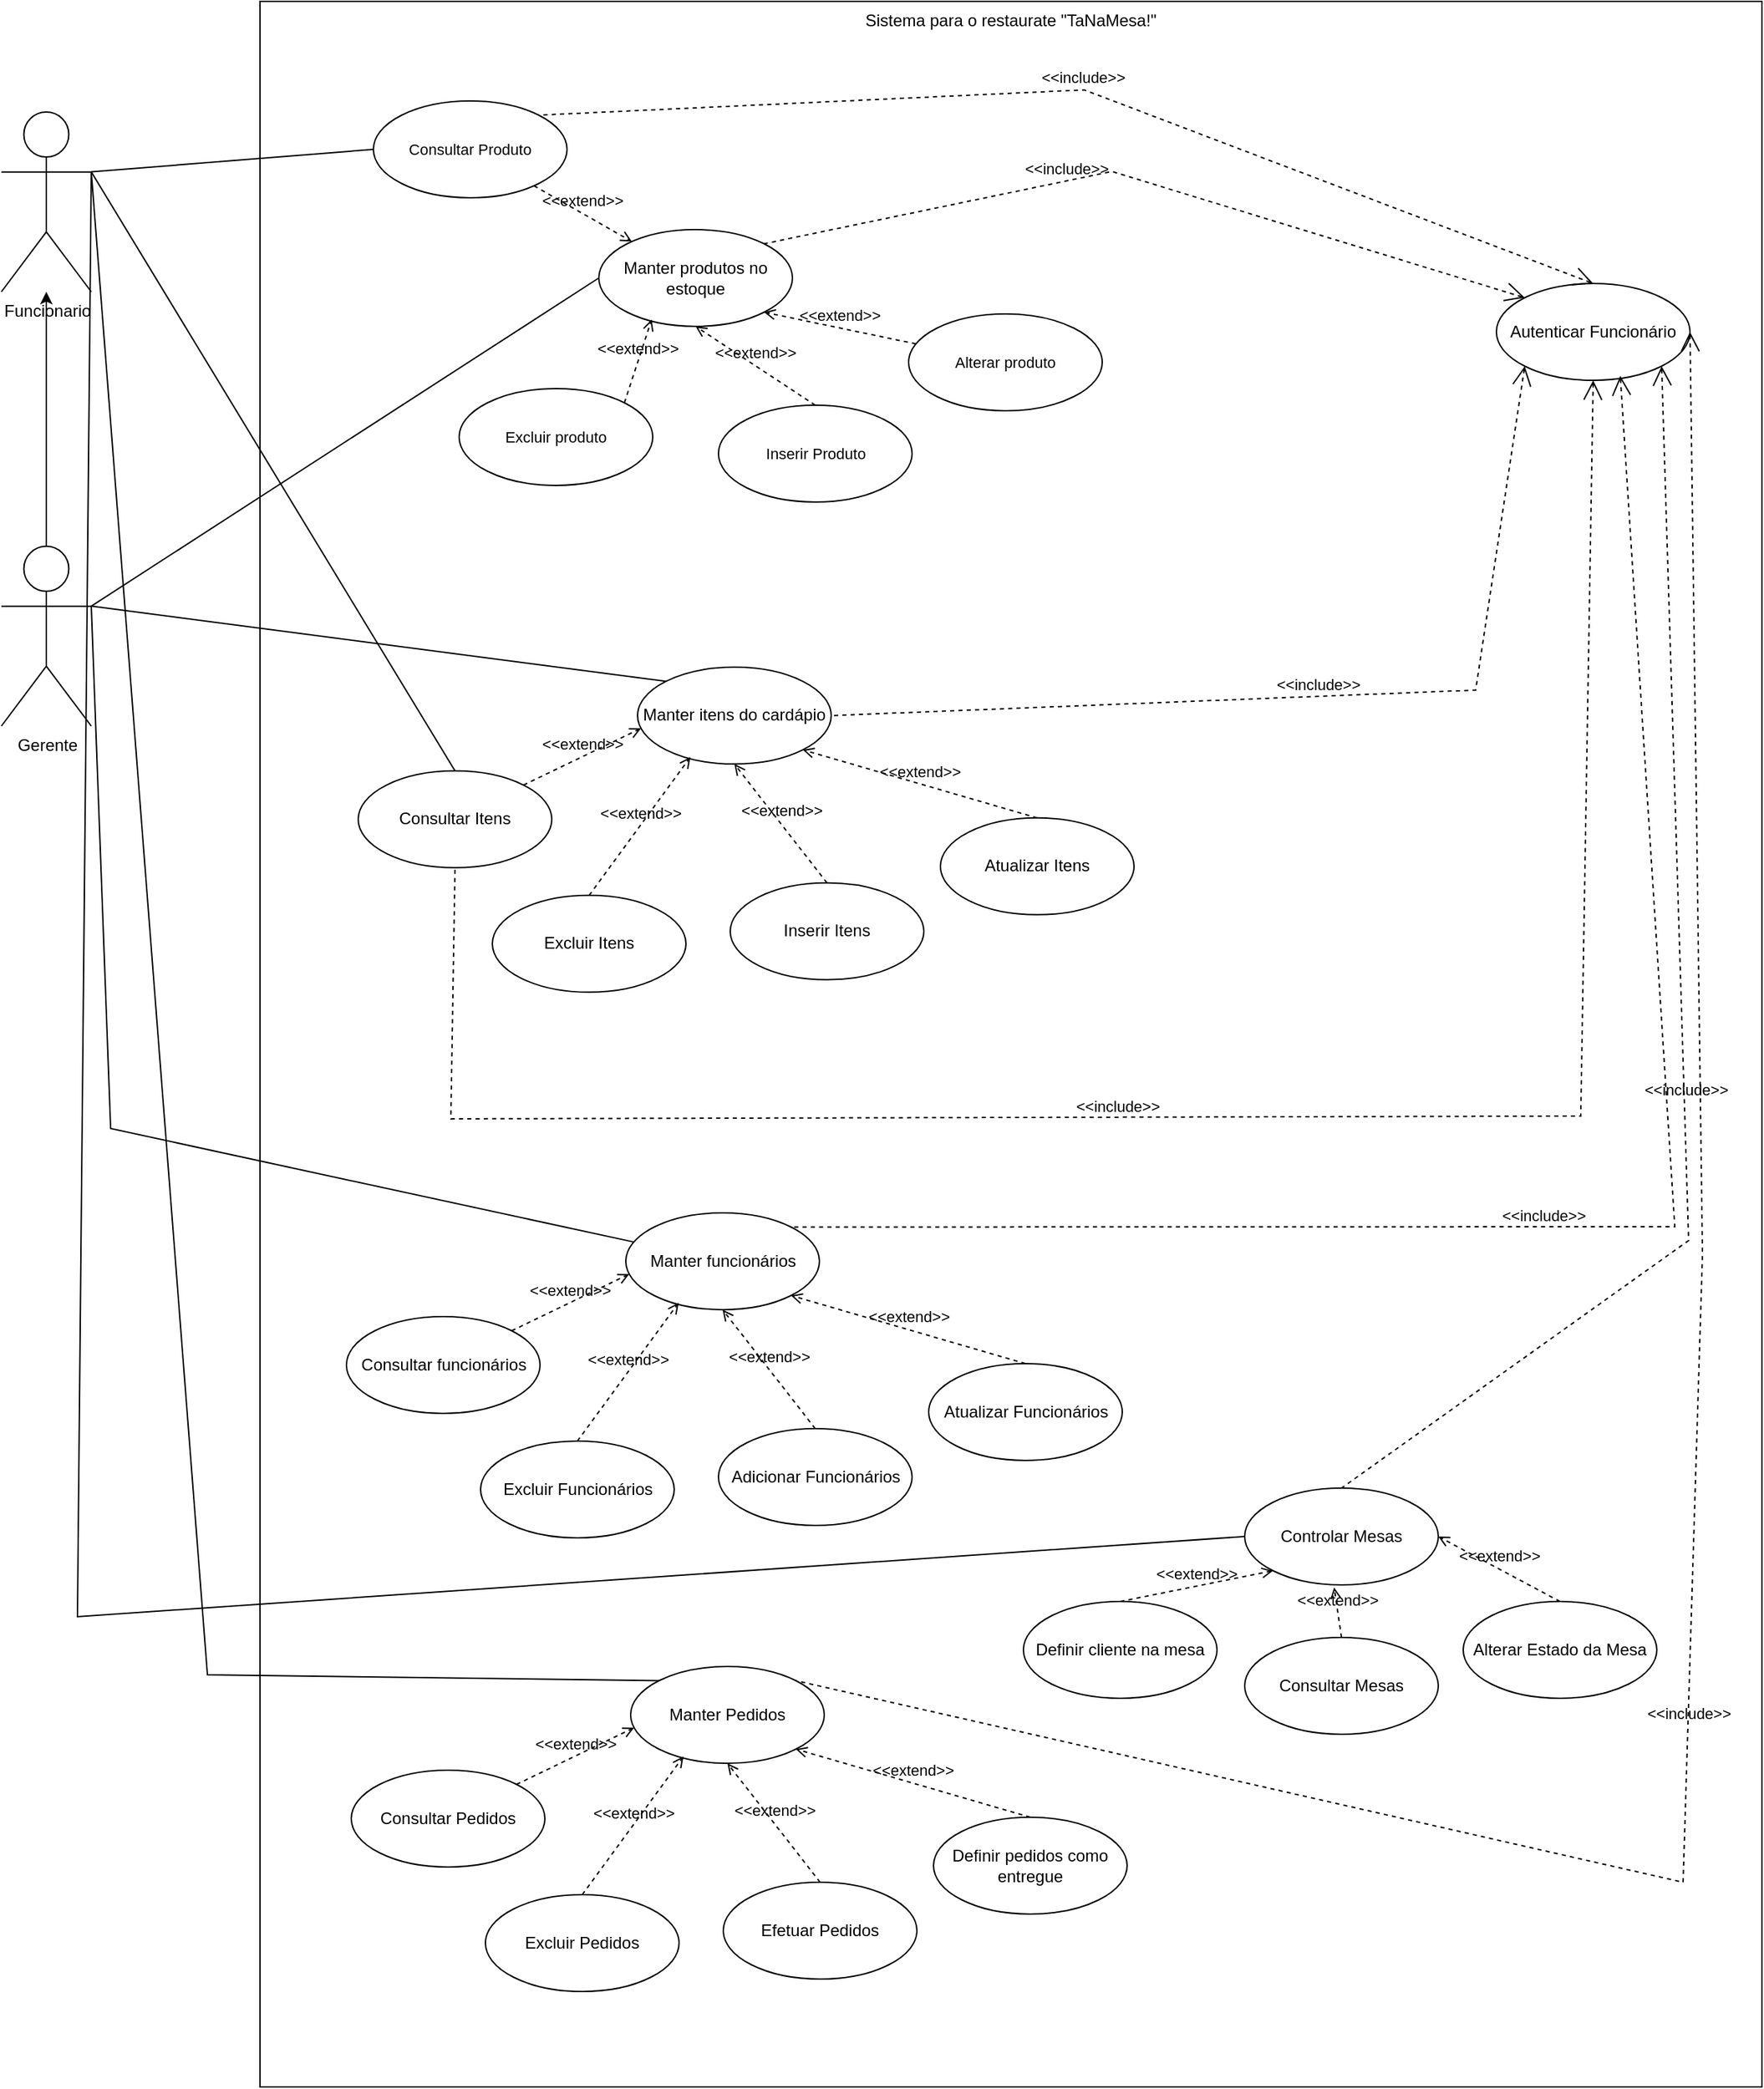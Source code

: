 <mxfile version="24.2.5" type="device">
  <diagram name="Página-1" id="H6BJwjcf6zwiNRTjbF3L">
    <mxGraphModel dx="1062" dy="596" grid="0" gridSize="10" guides="1" tooltips="1" connect="1" arrows="1" fold="1" page="1" pageScale="1" pageWidth="827" pageHeight="1169" math="0" shadow="0">
      <root>
        <mxCell id="0" />
        <mxCell id="1" parent="0" />
        <mxCell id="xs9mQeNMn8hQPSRAC9VY-25" value="&lt;div&gt;&lt;div&gt;Funcionario&lt;/div&gt;&lt;div&gt;&lt;br&gt;&lt;/div&gt;&lt;/div&gt;" style="shape=umlActor;verticalLabelPosition=bottom;verticalAlign=top;html=1;" parent="1" vertex="1">
          <mxGeometry x="13" y="154" width="65" height="130" as="geometry" />
        </mxCell>
        <mxCell id="xs9mQeNMn8hQPSRAC9VY-27" value="Sistema para o restaurate &quot;TaNaMesa!&quot;" style="html=1;whiteSpace=wrap;verticalAlign=top;" parent="1" vertex="1">
          <mxGeometry x="200" y="74" width="1086" height="1508" as="geometry" />
        </mxCell>
        <mxCell id="xs9mQeNMn8hQPSRAC9VY-28" value="&lt;div&gt;&lt;div&gt;Gerente&lt;/div&gt;&lt;/div&gt;&lt;div&gt;&lt;br&gt;&lt;/div&gt;" style="shape=umlActor;verticalLabelPosition=bottom;verticalAlign=top;html=1;" parent="1" vertex="1">
          <mxGeometry x="13" y="468" width="65" height="130" as="geometry" />
        </mxCell>
        <mxCell id="xs9mQeNMn8hQPSRAC9VY-35" value="Manter produtos no estoque" style="ellipse;whiteSpace=wrap;html=1;" parent="1" vertex="1">
          <mxGeometry x="445" y="239" width="140" height="70" as="geometry" />
        </mxCell>
        <mxCell id="xs9mQeNMn8hQPSRAC9VY-39" value="Consultar Produto" style="ellipse;whiteSpace=wrap;html=1;fontSize=11;strokeWidth=1;shadow=0;" parent="1" vertex="1">
          <mxGeometry x="282" y="146" width="140" height="70" as="geometry" />
        </mxCell>
        <mxCell id="xs9mQeNMn8hQPSRAC9VY-40" value="Alterar produto" style="ellipse;whiteSpace=wrap;html=1;fontSize=11;strokeWidth=1;shadow=0;" parent="1" vertex="1">
          <mxGeometry x="669" y="300" width="140" height="70" as="geometry" />
        </mxCell>
        <mxCell id="xs9mQeNMn8hQPSRAC9VY-41" value="Inserir Produto" style="ellipse;whiteSpace=wrap;html=1;fontSize=11;strokeWidth=1;shadow=0;" parent="1" vertex="1">
          <mxGeometry x="531.5" y="366" width="140" height="70" as="geometry" />
        </mxCell>
        <mxCell id="xs9mQeNMn8hQPSRAC9VY-42" value="Excluir produto" style="ellipse;whiteSpace=wrap;html=1;fontSize=11;strokeWidth=1;shadow=0;" parent="1" vertex="1">
          <mxGeometry x="344" y="354" width="140" height="70" as="geometry" />
        </mxCell>
        <mxCell id="xs9mQeNMn8hQPSRAC9VY-51" value="" style="endArrow=none;html=1;rounded=0;entryX=1;entryY=0.333;entryDx=0;entryDy=0;entryPerimeter=0;exitX=0;exitY=0.5;exitDx=0;exitDy=0;" parent="1" source="xs9mQeNMn8hQPSRAC9VY-39" target="xs9mQeNMn8hQPSRAC9VY-25" edge="1">
          <mxGeometry width="50" height="50" relative="1" as="geometry">
            <mxPoint x="357" y="278" as="sourcePoint" />
            <mxPoint x="407" y="228" as="targetPoint" />
          </mxGeometry>
        </mxCell>
        <mxCell id="xs9mQeNMn8hQPSRAC9VY-52" value="&amp;lt;&amp;lt;extend&amp;gt;&amp;gt;" style="html=1;verticalAlign=bottom;labelBackgroundColor=none;endArrow=open;endFill=0;dashed=1;rounded=0;" parent="1" source="xs9mQeNMn8hQPSRAC9VY-39" target="xs9mQeNMn8hQPSRAC9VY-35" edge="1">
          <mxGeometry width="160" relative="1" as="geometry">
            <mxPoint x="260.5" y="217.5" as="sourcePoint" />
            <mxPoint x="420.5" y="217.5" as="targetPoint" />
          </mxGeometry>
        </mxCell>
        <mxCell id="xs9mQeNMn8hQPSRAC9VY-53" value="&amp;lt;&amp;lt;extend&amp;gt;&amp;gt;" style="html=1;verticalAlign=bottom;labelBackgroundColor=none;endArrow=open;endFill=0;dashed=1;rounded=0;exitX=1;exitY=0;exitDx=0;exitDy=0;entryX=0.273;entryY=0.928;entryDx=0;entryDy=0;entryPerimeter=0;" parent="1" source="xs9mQeNMn8hQPSRAC9VY-42" target="xs9mQeNMn8hQPSRAC9VY-35" edge="1">
          <mxGeometry width="160" relative="1" as="geometry">
            <mxPoint x="379.5" y="390.5" as="sourcePoint" />
            <mxPoint x="506.5" y="314.5" as="targetPoint" />
          </mxGeometry>
        </mxCell>
        <mxCell id="xs9mQeNMn8hQPSRAC9VY-54" value="&amp;lt;&amp;lt;extend&amp;gt;&amp;gt;" style="html=1;verticalAlign=bottom;labelBackgroundColor=none;endArrow=open;endFill=0;dashed=1;rounded=0;exitX=0.5;exitY=0;exitDx=0;exitDy=0;entryX=0.5;entryY=1;entryDx=0;entryDy=0;" parent="1" source="xs9mQeNMn8hQPSRAC9VY-41" target="xs9mQeNMn8hQPSRAC9VY-35" edge="1">
          <mxGeometry width="160" relative="1" as="geometry">
            <mxPoint x="389.5" y="400.5" as="sourcePoint" />
            <mxPoint x="516.5" y="324.5" as="targetPoint" />
          </mxGeometry>
        </mxCell>
        <mxCell id="xs9mQeNMn8hQPSRAC9VY-55" value="&amp;lt;&amp;lt;extend&amp;gt;&amp;gt;" style="html=1;verticalAlign=bottom;labelBackgroundColor=none;endArrow=open;endFill=0;dashed=1;rounded=0;entryX=1;entryY=1;entryDx=0;entryDy=0;" parent="1" source="xs9mQeNMn8hQPSRAC9VY-40" target="xs9mQeNMn8hQPSRAC9VY-35" edge="1">
          <mxGeometry width="160" relative="1" as="geometry">
            <mxPoint x="399.5" y="410.5" as="sourcePoint" />
            <mxPoint x="526.5" y="334.5" as="targetPoint" />
          </mxGeometry>
        </mxCell>
        <mxCell id="xs9mQeNMn8hQPSRAC9VY-57" value="Manter itens do cardápio" style="ellipse;whiteSpace=wrap;html=1;" parent="1" vertex="1">
          <mxGeometry x="473" y="555.42" width="140" height="70" as="geometry" />
        </mxCell>
        <mxCell id="xs9mQeNMn8hQPSRAC9VY-58" value="Consultar Itens" style="ellipse;whiteSpace=wrap;html=1;" parent="1" vertex="1">
          <mxGeometry x="271" y="630.42" width="140" height="70" as="geometry" />
        </mxCell>
        <mxCell id="xs9mQeNMn8hQPSRAC9VY-60" value="Inserir Itens" style="ellipse;whiteSpace=wrap;html=1;" parent="1" vertex="1">
          <mxGeometry x="540" y="711.42" width="140" height="70" as="geometry" />
        </mxCell>
        <mxCell id="xs9mQeNMn8hQPSRAC9VY-61" value="Excluir Itens" style="ellipse;whiteSpace=wrap;html=1;" parent="1" vertex="1">
          <mxGeometry x="368" y="720.42" width="140" height="70" as="geometry" />
        </mxCell>
        <mxCell id="xs9mQeNMn8hQPSRAC9VY-62" value="&amp;lt;&amp;lt;extend&amp;gt;&amp;gt;" style="html=1;verticalAlign=bottom;labelBackgroundColor=none;endArrow=open;endFill=0;dashed=1;rounded=0;exitX=1;exitY=0;exitDx=0;exitDy=0;entryX=0.018;entryY=0.632;entryDx=0;entryDy=0;entryPerimeter=0;" parent="1" source="xs9mQeNMn8hQPSRAC9VY-58" target="xs9mQeNMn8hQPSRAC9VY-57" edge="1">
          <mxGeometry width="160" relative="1" as="geometry">
            <mxPoint x="279" y="637.42" as="sourcePoint" />
            <mxPoint x="439" y="637.42" as="targetPoint" />
          </mxGeometry>
        </mxCell>
        <mxCell id="xs9mQeNMn8hQPSRAC9VY-63" value="&amp;lt;&amp;lt;extend&amp;gt;&amp;gt;" style="html=1;verticalAlign=bottom;labelBackgroundColor=none;endArrow=open;endFill=0;dashed=1;rounded=0;exitX=0.5;exitY=0;exitDx=0;exitDy=0;entryX=0.273;entryY=0.928;entryDx=0;entryDy=0;entryPerimeter=0;" parent="1" source="xs9mQeNMn8hQPSRAC9VY-61" target="xs9mQeNMn8hQPSRAC9VY-57" edge="1">
          <mxGeometry width="160" relative="1" as="geometry">
            <mxPoint x="398" y="810.42" as="sourcePoint" />
            <mxPoint x="525" y="734.42" as="targetPoint" />
          </mxGeometry>
        </mxCell>
        <mxCell id="xs9mQeNMn8hQPSRAC9VY-64" value="&amp;lt;&amp;lt;extend&amp;gt;&amp;gt;" style="html=1;verticalAlign=bottom;labelBackgroundColor=none;endArrow=open;endFill=0;dashed=1;rounded=0;exitX=0.5;exitY=0;exitDx=0;exitDy=0;entryX=0.5;entryY=1;entryDx=0;entryDy=0;" parent="1" source="xs9mQeNMn8hQPSRAC9VY-60" target="xs9mQeNMn8hQPSRAC9VY-57" edge="1">
          <mxGeometry width="160" relative="1" as="geometry">
            <mxPoint x="408" y="820.42" as="sourcePoint" />
            <mxPoint x="535" y="744.42" as="targetPoint" />
          </mxGeometry>
        </mxCell>
        <mxCell id="xs9mQeNMn8hQPSRAC9VY-65" value="&amp;lt;&amp;lt;extend&amp;gt;&amp;gt;" style="html=1;verticalAlign=bottom;labelBackgroundColor=none;endArrow=open;endFill=0;dashed=1;rounded=0;exitX=0.5;exitY=0;exitDx=0;exitDy=0;entryX=1;entryY=1;entryDx=0;entryDy=0;" parent="1" source="Sfgy63-h9qDlkdUVV0fI-1" target="xs9mQeNMn8hQPSRAC9VY-57" edge="1">
          <mxGeometry width="160" relative="1" as="geometry">
            <mxPoint x="736" y="654.42" as="sourcePoint" />
            <mxPoint x="545" y="754.42" as="targetPoint" />
          </mxGeometry>
        </mxCell>
        <mxCell id="xs9mQeNMn8hQPSRAC9VY-66" value="" style="endArrow=none;html=1;rounded=0;entryX=1;entryY=0.333;entryDx=0;entryDy=0;entryPerimeter=0;exitX=0.5;exitY=0;exitDx=0;exitDy=0;" parent="1" source="xs9mQeNMn8hQPSRAC9VY-58" target="xs9mQeNMn8hQPSRAC9VY-25" edge="1">
          <mxGeometry width="50" height="50" relative="1" as="geometry">
            <mxPoint x="285" y="363" as="sourcePoint" />
            <mxPoint x="88" y="207" as="targetPoint" />
          </mxGeometry>
        </mxCell>
        <mxCell id="xs9mQeNMn8hQPSRAC9VY-67" value="Autenticar Funcionário" style="ellipse;whiteSpace=wrap;html=1;" parent="1" vertex="1">
          <mxGeometry x="1094" y="278" width="140" height="70" as="geometry" />
        </mxCell>
        <mxCell id="xs9mQeNMn8hQPSRAC9VY-73" value="&amp;lt;&amp;lt;include&amp;gt;&amp;gt;" style="edgeStyle=none;html=1;startArrow=open;endArrow=none;startSize=12;verticalAlign=bottom;dashed=1;labelBackgroundColor=none;rounded=0;entryX=0.5;entryY=1;entryDx=0;entryDy=0;exitX=0.5;exitY=1;exitDx=0;exitDy=0;" parent="1" source="xs9mQeNMn8hQPSRAC9VY-67" target="xs9mQeNMn8hQPSRAC9VY-58" edge="1">
          <mxGeometry x="0.133" y="1" width="160" relative="1" as="geometry">
            <mxPoint x="448" y="309" as="sourcePoint" />
            <mxPoint x="608" y="309" as="targetPoint" />
            <Array as="points">
              <mxPoint x="1155" y="880" />
              <mxPoint x="338" y="882" />
            </Array>
            <mxPoint as="offset" />
          </mxGeometry>
        </mxCell>
        <mxCell id="Sfgy63-h9qDlkdUVV0fI-1" value="Atualizar&lt;span style=&quot;background-color: initial;&quot;&gt;&amp;nbsp;Itens&lt;/span&gt;" style="ellipse;whiteSpace=wrap;html=1;" parent="1" vertex="1">
          <mxGeometry x="692" y="664.42" width="140" height="70" as="geometry" />
        </mxCell>
        <mxCell id="Sfgy63-h9qDlkdUVV0fI-4" value="&amp;lt;&amp;lt;include&amp;gt;&amp;gt;" style="edgeStyle=none;html=1;startArrow=open;endArrow=none;startSize=12;verticalAlign=bottom;dashed=1;labelBackgroundColor=none;rounded=0;entryX=1;entryY=0;entryDx=0;entryDy=0;exitX=0.5;exitY=0;exitDx=0;exitDy=0;" parent="1" source="xs9mQeNMn8hQPSRAC9VY-67" target="xs9mQeNMn8hQPSRAC9VY-39" edge="1">
          <mxGeometry width="160" relative="1" as="geometry">
            <mxPoint x="480" y="158" as="sourcePoint" />
            <mxPoint x="351" y="640" as="targetPoint" />
            <Array as="points">
              <mxPoint x="796" y="138" />
            </Array>
          </mxGeometry>
        </mxCell>
        <mxCell id="Sfgy63-h9qDlkdUVV0fI-5" value="&amp;lt;&amp;lt;include&amp;gt;&amp;gt;" style="edgeStyle=none;html=1;startArrow=open;endArrow=none;startSize=12;verticalAlign=bottom;dashed=1;labelBackgroundColor=none;rounded=0;entryX=1;entryY=0;entryDx=0;entryDy=0;exitX=0;exitY=0;exitDx=0;exitDy=0;" parent="1" source="xs9mQeNMn8hQPSRAC9VY-67" target="xs9mQeNMn8hQPSRAC9VY-35" edge="1">
          <mxGeometry x="0.217" width="160" relative="1" as="geometry">
            <mxPoint x="529" y="168" as="sourcePoint" />
            <mxPoint x="369" y="269" as="targetPoint" />
            <Array as="points">
              <mxPoint x="816" y="197" />
            </Array>
            <mxPoint as="offset" />
          </mxGeometry>
        </mxCell>
        <mxCell id="Sfgy63-h9qDlkdUVV0fI-6" value="&amp;lt;&amp;lt;include&amp;gt;&amp;gt;" style="edgeStyle=none;html=1;startArrow=open;endArrow=none;startSize=12;verticalAlign=bottom;dashed=1;labelBackgroundColor=none;rounded=0;entryX=1;entryY=0.5;entryDx=0;entryDy=0;exitX=0;exitY=1;exitDx=0;exitDy=0;" parent="1" source="xs9mQeNMn8hQPSRAC9VY-67" target="xs9mQeNMn8hQPSRAC9VY-57" edge="1">
          <mxGeometry width="160" relative="1" as="geometry">
            <mxPoint x="488" y="140" as="sourcePoint" />
            <mxPoint x="351" y="640" as="targetPoint" />
            <Array as="points">
              <mxPoint x="1079" y="572" />
            </Array>
          </mxGeometry>
        </mxCell>
        <mxCell id="Sfgy63-h9qDlkdUVV0fI-7" style="edgeStyle=orthogonalEdgeStyle;rounded=0;orthogonalLoop=1;jettySize=auto;html=1;" parent="1" source="xs9mQeNMn8hQPSRAC9VY-28" target="xs9mQeNMn8hQPSRAC9VY-25" edge="1">
          <mxGeometry relative="1" as="geometry" />
        </mxCell>
        <mxCell id="Sfgy63-h9qDlkdUVV0fI-9" value="" style="endArrow=none;html=1;rounded=0;entryX=1;entryY=0.333;entryDx=0;entryDy=0;entryPerimeter=0;exitX=0;exitY=0;exitDx=0;exitDy=0;" parent="1" source="xs9mQeNMn8hQPSRAC9VY-57" target="xs9mQeNMn8hQPSRAC9VY-28" edge="1">
          <mxGeometry width="50" height="50" relative="1" as="geometry">
            <mxPoint x="351" y="640" as="sourcePoint" />
            <mxPoint x="88" y="207" as="targetPoint" />
          </mxGeometry>
        </mxCell>
        <mxCell id="Sfgy63-h9qDlkdUVV0fI-10" value="" style="endArrow=none;html=1;rounded=0;entryX=1;entryY=0.333;entryDx=0;entryDy=0;entryPerimeter=0;exitX=0;exitY=0.5;exitDx=0;exitDy=0;" parent="1" source="xs9mQeNMn8hQPSRAC9VY-35" target="xs9mQeNMn8hQPSRAC9VY-28" edge="1">
          <mxGeometry width="50" height="50" relative="1" as="geometry">
            <mxPoint x="504" y="576" as="sourcePoint" />
            <mxPoint x="88" y="521" as="targetPoint" />
          </mxGeometry>
        </mxCell>
        <mxCell id="Sfgy63-h9qDlkdUVV0fI-11" value="Manter funcionários" style="ellipse;whiteSpace=wrap;html=1;" parent="1" vertex="1">
          <mxGeometry x="464.5" y="950" width="140" height="70" as="geometry" />
        </mxCell>
        <mxCell id="Sfgy63-h9qDlkdUVV0fI-12" value="Consultar funcionários" style="ellipse;whiteSpace=wrap;html=1;" parent="1" vertex="1">
          <mxGeometry x="262.5" y="1025" width="140" height="70" as="geometry" />
        </mxCell>
        <mxCell id="Sfgy63-h9qDlkdUVV0fI-13" value="Adicionar Funcionários" style="ellipse;whiteSpace=wrap;html=1;" parent="1" vertex="1">
          <mxGeometry x="531.5" y="1106" width="140" height="70" as="geometry" />
        </mxCell>
        <mxCell id="Sfgy63-h9qDlkdUVV0fI-14" value="Excluir Funcionários" style="ellipse;whiteSpace=wrap;html=1;" parent="1" vertex="1">
          <mxGeometry x="359.5" y="1115" width="140" height="70" as="geometry" />
        </mxCell>
        <mxCell id="Sfgy63-h9qDlkdUVV0fI-15" value="&amp;lt;&amp;lt;extend&amp;gt;&amp;gt;" style="html=1;verticalAlign=bottom;labelBackgroundColor=none;endArrow=open;endFill=0;dashed=1;rounded=0;exitX=1;exitY=0;exitDx=0;exitDy=0;entryX=0.018;entryY=0.632;entryDx=0;entryDy=0;entryPerimeter=0;" parent="1" source="Sfgy63-h9qDlkdUVV0fI-12" target="Sfgy63-h9qDlkdUVV0fI-11" edge="1">
          <mxGeometry width="160" relative="1" as="geometry">
            <mxPoint x="270.5" y="1032" as="sourcePoint" />
            <mxPoint x="430.5" y="1032" as="targetPoint" />
          </mxGeometry>
        </mxCell>
        <mxCell id="Sfgy63-h9qDlkdUVV0fI-16" value="&amp;lt;&amp;lt;extend&amp;gt;&amp;gt;" style="html=1;verticalAlign=bottom;labelBackgroundColor=none;endArrow=open;endFill=0;dashed=1;rounded=0;exitX=0.5;exitY=0;exitDx=0;exitDy=0;entryX=0.273;entryY=0.928;entryDx=0;entryDy=0;entryPerimeter=0;" parent="1" source="Sfgy63-h9qDlkdUVV0fI-14" target="Sfgy63-h9qDlkdUVV0fI-11" edge="1">
          <mxGeometry width="160" relative="1" as="geometry">
            <mxPoint x="389.5" y="1205" as="sourcePoint" />
            <mxPoint x="516.5" y="1129" as="targetPoint" />
          </mxGeometry>
        </mxCell>
        <mxCell id="Sfgy63-h9qDlkdUVV0fI-17" value="&amp;lt;&amp;lt;extend&amp;gt;&amp;gt;" style="html=1;verticalAlign=bottom;labelBackgroundColor=none;endArrow=open;endFill=0;dashed=1;rounded=0;exitX=0.5;exitY=0;exitDx=0;exitDy=0;entryX=0.5;entryY=1;entryDx=0;entryDy=0;" parent="1" source="Sfgy63-h9qDlkdUVV0fI-13" target="Sfgy63-h9qDlkdUVV0fI-11" edge="1">
          <mxGeometry width="160" relative="1" as="geometry">
            <mxPoint x="399.5" y="1215" as="sourcePoint" />
            <mxPoint x="526.5" y="1139" as="targetPoint" />
          </mxGeometry>
        </mxCell>
        <mxCell id="Sfgy63-h9qDlkdUVV0fI-18" value="&amp;lt;&amp;lt;extend&amp;gt;&amp;gt;" style="html=1;verticalAlign=bottom;labelBackgroundColor=none;endArrow=open;endFill=0;dashed=1;rounded=0;exitX=0.5;exitY=0;exitDx=0;exitDy=0;entryX=1;entryY=1;entryDx=0;entryDy=0;" parent="1" source="Sfgy63-h9qDlkdUVV0fI-19" target="Sfgy63-h9qDlkdUVV0fI-11" edge="1">
          <mxGeometry width="160" relative="1" as="geometry">
            <mxPoint x="727.5" y="1049" as="sourcePoint" />
            <mxPoint x="536.5" y="1149" as="targetPoint" />
          </mxGeometry>
        </mxCell>
        <mxCell id="Sfgy63-h9qDlkdUVV0fI-19" value="Atualizar Funcionários" style="ellipse;whiteSpace=wrap;html=1;" parent="1" vertex="1">
          <mxGeometry x="683.5" y="1059" width="140" height="70" as="geometry" />
        </mxCell>
        <mxCell id="Sfgy63-h9qDlkdUVV0fI-20" value="" style="endArrow=none;html=1;rounded=0;entryX=1;entryY=0.333;entryDx=0;entryDy=0;entryPerimeter=0;" parent="1" source="Sfgy63-h9qDlkdUVV0fI-11" target="xs9mQeNMn8hQPSRAC9VY-28" edge="1">
          <mxGeometry width="50" height="50" relative="1" as="geometry">
            <mxPoint x="504" y="576" as="sourcePoint" />
            <mxPoint x="101" y="566" as="targetPoint" />
            <Array as="points">
              <mxPoint x="92" y="889" />
            </Array>
          </mxGeometry>
        </mxCell>
        <mxCell id="Sfgy63-h9qDlkdUVV0fI-21" value="&amp;lt;&amp;lt;include&amp;gt;&amp;gt;" style="edgeStyle=none;html=1;startArrow=open;endArrow=none;startSize=12;verticalAlign=bottom;dashed=1;labelBackgroundColor=none;rounded=0;entryX=1;entryY=0;entryDx=0;entryDy=0;exitX=0.64;exitY=0.954;exitDx=0;exitDy=0;exitPerimeter=0;" parent="1" source="xs9mQeNMn8hQPSRAC9VY-67" target="Sfgy63-h9qDlkdUVV0fI-11" edge="1">
          <mxGeometry x="0.133" y="1" width="160" relative="1" as="geometry">
            <mxPoint x="1174" y="358" as="sourcePoint" />
            <mxPoint x="351" y="710" as="targetPoint" />
            <Array as="points">
              <mxPoint x="1223" y="960" />
            </Array>
            <mxPoint as="offset" />
          </mxGeometry>
        </mxCell>
        <mxCell id="E1KuJnkXFhG8V9owOoYC-3" value="Manter Pedidos" style="ellipse;whiteSpace=wrap;html=1;" vertex="1" parent="1">
          <mxGeometry x="468" y="1278" width="140" height="70" as="geometry" />
        </mxCell>
        <mxCell id="E1KuJnkXFhG8V9owOoYC-4" value="Consultar Pedidos" style="ellipse;whiteSpace=wrap;html=1;" vertex="1" parent="1">
          <mxGeometry x="266" y="1353" width="140" height="70" as="geometry" />
        </mxCell>
        <mxCell id="E1KuJnkXFhG8V9owOoYC-5" value="Efetuar Pedidos" style="ellipse;whiteSpace=wrap;html=1;" vertex="1" parent="1">
          <mxGeometry x="535" y="1434" width="140" height="70" as="geometry" />
        </mxCell>
        <mxCell id="E1KuJnkXFhG8V9owOoYC-6" value="Excluir Pedidos" style="ellipse;whiteSpace=wrap;html=1;" vertex="1" parent="1">
          <mxGeometry x="363" y="1443" width="140" height="70" as="geometry" />
        </mxCell>
        <mxCell id="E1KuJnkXFhG8V9owOoYC-7" value="&amp;lt;&amp;lt;extend&amp;gt;&amp;gt;" style="html=1;verticalAlign=bottom;labelBackgroundColor=none;endArrow=open;endFill=0;dashed=1;rounded=0;exitX=1;exitY=0;exitDx=0;exitDy=0;entryX=0.018;entryY=0.632;entryDx=0;entryDy=0;entryPerimeter=0;" edge="1" parent="1" source="E1KuJnkXFhG8V9owOoYC-4" target="E1KuJnkXFhG8V9owOoYC-3">
          <mxGeometry width="160" relative="1" as="geometry">
            <mxPoint x="274" y="1360" as="sourcePoint" />
            <mxPoint x="434" y="1360" as="targetPoint" />
          </mxGeometry>
        </mxCell>
        <mxCell id="E1KuJnkXFhG8V9owOoYC-8" value="&amp;lt;&amp;lt;extend&amp;gt;&amp;gt;" style="html=1;verticalAlign=bottom;labelBackgroundColor=none;endArrow=open;endFill=0;dashed=1;rounded=0;exitX=0.5;exitY=0;exitDx=0;exitDy=0;entryX=0.273;entryY=0.928;entryDx=0;entryDy=0;entryPerimeter=0;" edge="1" parent="1" source="E1KuJnkXFhG8V9owOoYC-6" target="E1KuJnkXFhG8V9owOoYC-3">
          <mxGeometry width="160" relative="1" as="geometry">
            <mxPoint x="393" y="1533" as="sourcePoint" />
            <mxPoint x="520" y="1457" as="targetPoint" />
          </mxGeometry>
        </mxCell>
        <mxCell id="E1KuJnkXFhG8V9owOoYC-9" value="&amp;lt;&amp;lt;extend&amp;gt;&amp;gt;" style="html=1;verticalAlign=bottom;labelBackgroundColor=none;endArrow=open;endFill=0;dashed=1;rounded=0;exitX=0.5;exitY=0;exitDx=0;exitDy=0;entryX=0.5;entryY=1;entryDx=0;entryDy=0;" edge="1" parent="1" source="E1KuJnkXFhG8V9owOoYC-5" target="E1KuJnkXFhG8V9owOoYC-3">
          <mxGeometry width="160" relative="1" as="geometry">
            <mxPoint x="403" y="1543" as="sourcePoint" />
            <mxPoint x="530" y="1467" as="targetPoint" />
          </mxGeometry>
        </mxCell>
        <mxCell id="E1KuJnkXFhG8V9owOoYC-10" value="&amp;lt;&amp;lt;extend&amp;gt;&amp;gt;" style="html=1;verticalAlign=bottom;labelBackgroundColor=none;endArrow=open;endFill=0;dashed=1;rounded=0;exitX=0.5;exitY=0;exitDx=0;exitDy=0;entryX=1;entryY=1;entryDx=0;entryDy=0;" edge="1" parent="1" source="E1KuJnkXFhG8V9owOoYC-11" target="E1KuJnkXFhG8V9owOoYC-3">
          <mxGeometry width="160" relative="1" as="geometry">
            <mxPoint x="731" y="1377" as="sourcePoint" />
            <mxPoint x="540" y="1477" as="targetPoint" />
          </mxGeometry>
        </mxCell>
        <mxCell id="E1KuJnkXFhG8V9owOoYC-11" value="Definir pedidos como entregue" style="ellipse;whiteSpace=wrap;html=1;" vertex="1" parent="1">
          <mxGeometry x="687" y="1387" width="140" height="70" as="geometry" />
        </mxCell>
        <mxCell id="E1KuJnkXFhG8V9owOoYC-12" value="" style="endArrow=none;html=1;rounded=0;entryX=1;entryY=0.333;entryDx=0;entryDy=0;entryPerimeter=0;exitX=0;exitY=0;exitDx=0;exitDy=0;" edge="1" parent="1" source="E1KuJnkXFhG8V9owOoYC-3" target="xs9mQeNMn8hQPSRAC9VY-25">
          <mxGeometry width="50" height="50" relative="1" as="geometry">
            <mxPoint x="351" y="640" as="sourcePoint" />
            <mxPoint x="88" y="207" as="targetPoint" />
            <Array as="points">
              <mxPoint x="162" y="1284" />
            </Array>
          </mxGeometry>
        </mxCell>
        <mxCell id="E1KuJnkXFhG8V9owOoYC-13" value="Controlar Mesas" style="ellipse;whiteSpace=wrap;html=1;" vertex="1" parent="1">
          <mxGeometry x="912" y="1149" width="140" height="70" as="geometry" />
        </mxCell>
        <mxCell id="E1KuJnkXFhG8V9owOoYC-14" value="Consultar Mesas" style="ellipse;whiteSpace=wrap;html=1;" vertex="1" parent="1">
          <mxGeometry x="912" y="1257" width="140" height="70" as="geometry" />
        </mxCell>
        <mxCell id="E1KuJnkXFhG8V9owOoYC-16" value="Alterar Estado da Mesa" style="ellipse;whiteSpace=wrap;html=1;" vertex="1" parent="1">
          <mxGeometry x="1070" y="1231" width="140" height="70" as="geometry" />
        </mxCell>
        <mxCell id="E1KuJnkXFhG8V9owOoYC-17" value="&amp;lt;&amp;lt;extend&amp;gt;&amp;gt;" style="html=1;verticalAlign=bottom;labelBackgroundColor=none;endArrow=open;endFill=0;dashed=1;rounded=0;exitX=0.5;exitY=0;exitDx=0;exitDy=0;entryX=0.462;entryY=1.026;entryDx=0;entryDy=0;entryPerimeter=0;" edge="1" parent="1" source="E1KuJnkXFhG8V9owOoYC-14" target="E1KuJnkXFhG8V9owOoYC-13">
          <mxGeometry width="160" relative="1" as="geometry">
            <mxPoint x="718" y="1231" as="sourcePoint" />
            <mxPoint x="878" y="1231" as="targetPoint" />
          </mxGeometry>
        </mxCell>
        <mxCell id="E1KuJnkXFhG8V9owOoYC-18" value="&amp;lt;&amp;lt;extend&amp;gt;&amp;gt;" style="html=1;verticalAlign=bottom;labelBackgroundColor=none;endArrow=open;endFill=0;dashed=1;rounded=0;exitX=0.5;exitY=0;exitDx=0;exitDy=0;entryX=1;entryY=0.5;entryDx=0;entryDy=0;" edge="1" parent="1" source="E1KuJnkXFhG8V9owOoYC-16" target="E1KuJnkXFhG8V9owOoYC-13">
          <mxGeometry width="160" relative="1" as="geometry">
            <mxPoint x="837" y="1404" as="sourcePoint" />
            <mxPoint x="964" y="1328" as="targetPoint" />
          </mxGeometry>
        </mxCell>
        <mxCell id="E1KuJnkXFhG8V9owOoYC-22" value="" style="endArrow=none;html=1;rounded=0;entryX=1;entryY=0.333;entryDx=0;entryDy=0;entryPerimeter=0;exitX=0;exitY=0.5;exitDx=0;exitDy=0;" edge="1" parent="1" source="E1KuJnkXFhG8V9owOoYC-13" target="xs9mQeNMn8hQPSRAC9VY-25">
          <mxGeometry width="50" height="50" relative="1" as="geometry">
            <mxPoint x="795" y="511" as="sourcePoint" />
            <mxPoint x="522" y="68" as="targetPoint" />
            <Array as="points">
              <mxPoint x="68" y="1242" />
            </Array>
          </mxGeometry>
        </mxCell>
        <mxCell id="E1KuJnkXFhG8V9owOoYC-24" value="Definir cliente na mesa" style="ellipse;whiteSpace=wrap;html=1;" vertex="1" parent="1">
          <mxGeometry x="752" y="1231" width="140" height="70" as="geometry" />
        </mxCell>
        <mxCell id="E1KuJnkXFhG8V9owOoYC-25" value="&amp;lt;&amp;lt;extend&amp;gt;&amp;gt;" style="html=1;verticalAlign=bottom;labelBackgroundColor=none;endArrow=open;endFill=0;dashed=1;rounded=0;exitX=0.5;exitY=0;exitDx=0;exitDy=0;entryX=0;entryY=1;entryDx=0;entryDy=0;" edge="1" parent="1" source="E1KuJnkXFhG8V9owOoYC-24" target="E1KuJnkXFhG8V9owOoYC-13">
          <mxGeometry width="160" relative="1" as="geometry">
            <mxPoint x="558" y="1205" as="sourcePoint" />
            <mxPoint x="909.503" y="1198.749" as="targetPoint" />
          </mxGeometry>
        </mxCell>
        <mxCell id="E1KuJnkXFhG8V9owOoYC-26" value="&amp;lt;&amp;lt;include&amp;gt;&amp;gt;" style="edgeStyle=none;html=1;startArrow=open;endArrow=none;startSize=12;verticalAlign=bottom;dashed=1;labelBackgroundColor=none;rounded=0;entryX=0.5;entryY=0;entryDx=0;entryDy=0;exitX=1;exitY=1;exitDx=0;exitDy=0;" edge="1" parent="1" source="xs9mQeNMn8hQPSRAC9VY-67" target="E1KuJnkXFhG8V9owOoYC-13">
          <mxGeometry x="0.133" y="1" width="160" relative="1" as="geometry">
            <mxPoint x="1223" y="348" as="sourcePoint" />
            <mxPoint x="594" y="970" as="targetPoint" />
            <Array as="points">
              <mxPoint x="1233" y="970" />
            </Array>
            <mxPoint as="offset" />
          </mxGeometry>
        </mxCell>
        <mxCell id="E1KuJnkXFhG8V9owOoYC-27" value="&amp;lt;&amp;lt;include&amp;gt;&amp;gt;" style="edgeStyle=none;html=1;startArrow=open;endArrow=none;startSize=12;verticalAlign=bottom;dashed=1;labelBackgroundColor=none;rounded=0;entryX=1;entryY=0;entryDx=0;entryDy=0;exitX=1;exitY=0.5;exitDx=0;exitDy=0;" edge="1" parent="1" source="xs9mQeNMn8hQPSRAC9VY-67" target="E1KuJnkXFhG8V9owOoYC-3">
          <mxGeometry x="0.133" y="1" width="160" relative="1" as="geometry">
            <mxPoint x="1233" y="358" as="sourcePoint" />
            <mxPoint x="992" y="1159" as="targetPoint" />
            <Array as="points">
              <mxPoint x="1243" y="980" />
              <mxPoint x="1229" y="1434" />
            </Array>
            <mxPoint as="offset" />
          </mxGeometry>
        </mxCell>
      </root>
    </mxGraphModel>
  </diagram>
</mxfile>
